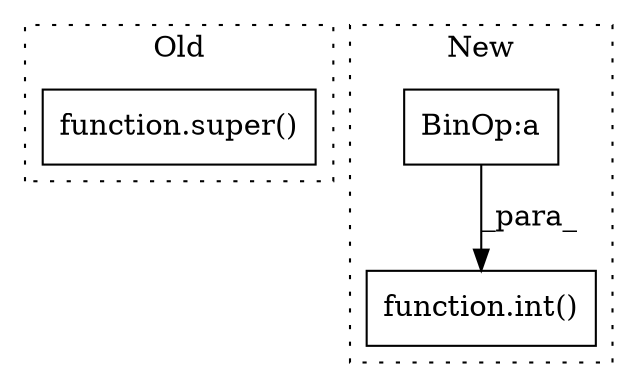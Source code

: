 digraph G {
subgraph cluster0 {
1 [label="function.super()" a="75" s="3219,3239" l="6,1" shape="box"];
label = "Old";
style="dotted";
}
subgraph cluster1 {
2 [label="function.int()" a="75" s="3087,3106" l="4,1" shape="box"];
3 [label="BinOp:a" a="82" s="3094" l="3" shape="box"];
label = "New";
style="dotted";
}
3 -> 2 [label="_para_"];
}